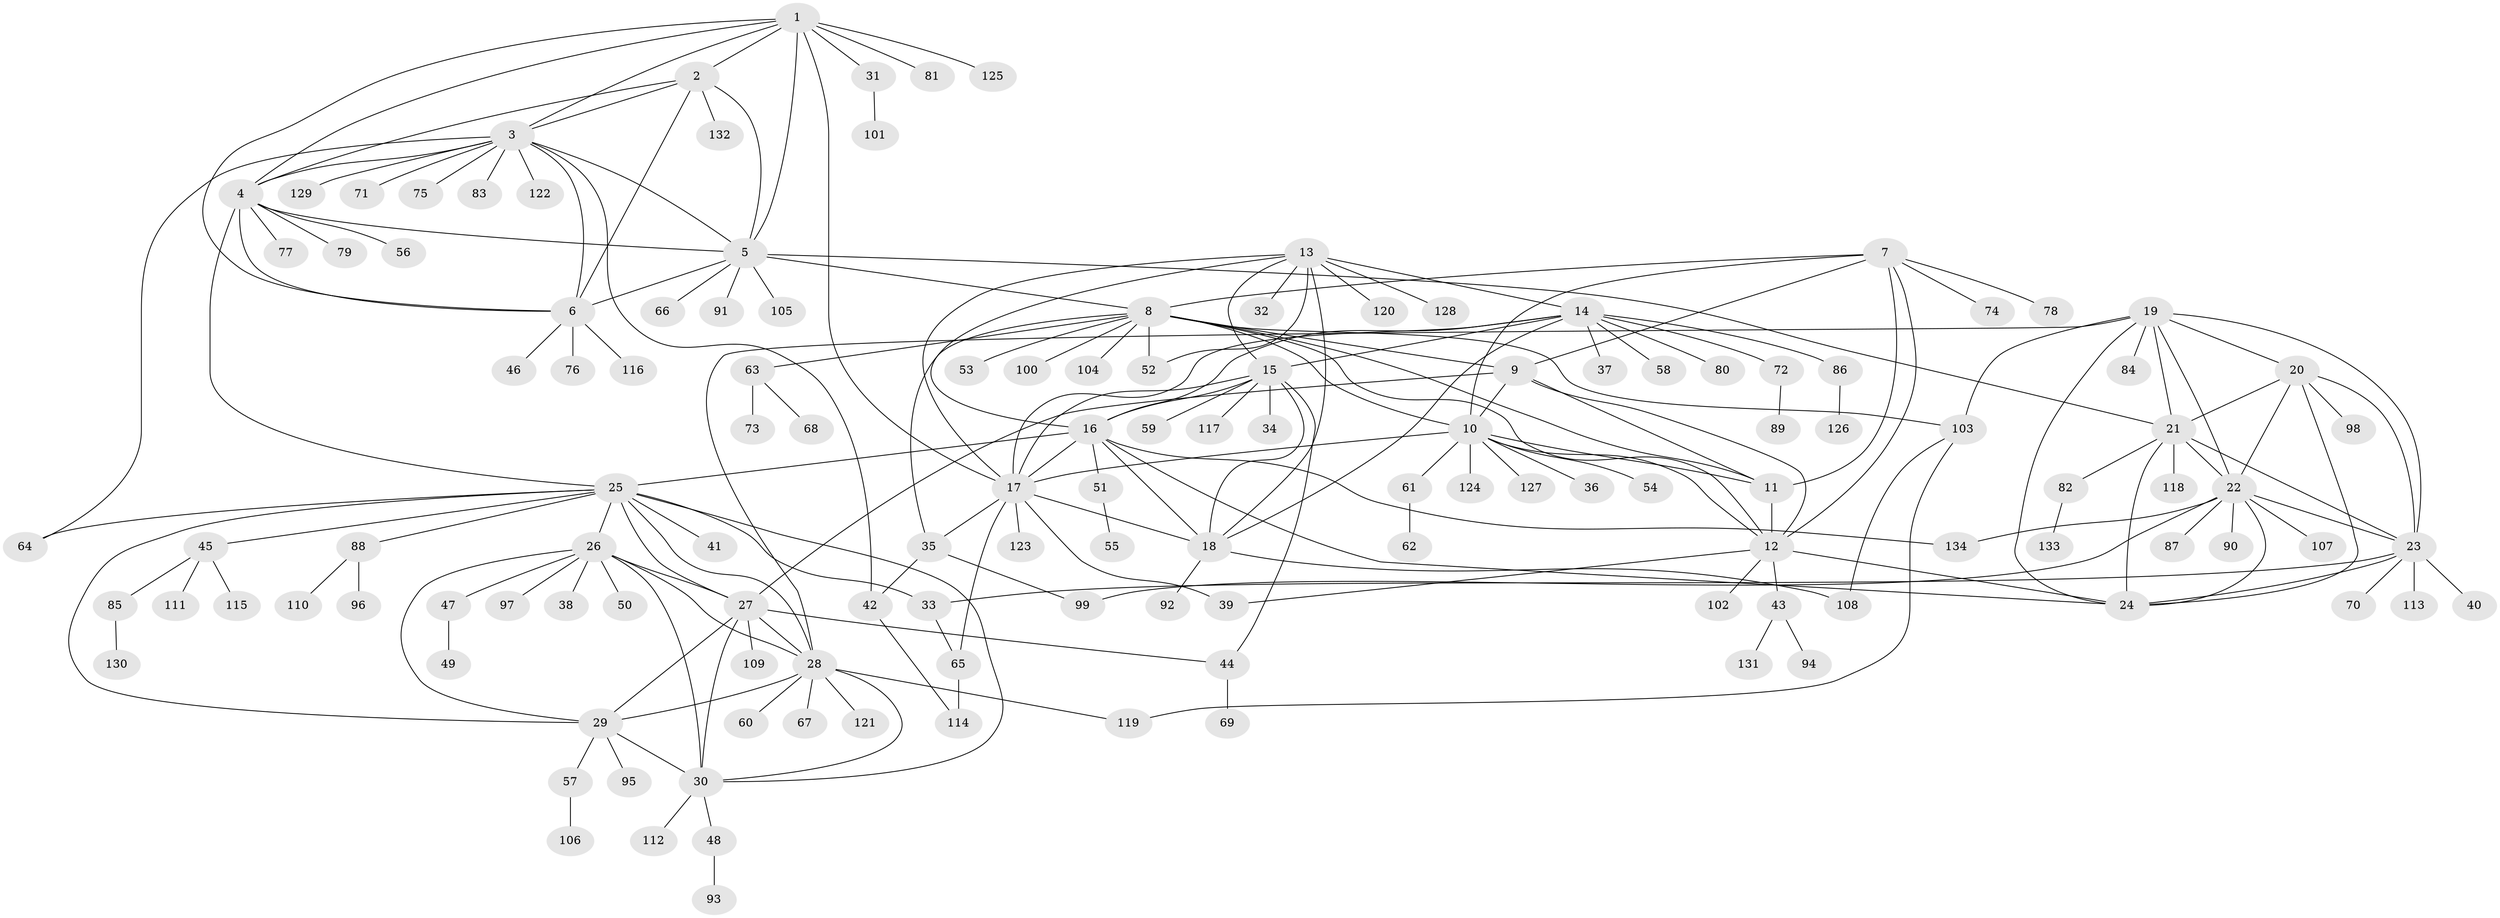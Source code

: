 // Generated by graph-tools (version 1.1) at 2025/15/03/09/25 04:15:51]
// undirected, 134 vertices, 203 edges
graph export_dot {
graph [start="1"]
  node [color=gray90,style=filled];
  1;
  2;
  3;
  4;
  5;
  6;
  7;
  8;
  9;
  10;
  11;
  12;
  13;
  14;
  15;
  16;
  17;
  18;
  19;
  20;
  21;
  22;
  23;
  24;
  25;
  26;
  27;
  28;
  29;
  30;
  31;
  32;
  33;
  34;
  35;
  36;
  37;
  38;
  39;
  40;
  41;
  42;
  43;
  44;
  45;
  46;
  47;
  48;
  49;
  50;
  51;
  52;
  53;
  54;
  55;
  56;
  57;
  58;
  59;
  60;
  61;
  62;
  63;
  64;
  65;
  66;
  67;
  68;
  69;
  70;
  71;
  72;
  73;
  74;
  75;
  76;
  77;
  78;
  79;
  80;
  81;
  82;
  83;
  84;
  85;
  86;
  87;
  88;
  89;
  90;
  91;
  92;
  93;
  94;
  95;
  96;
  97;
  98;
  99;
  100;
  101;
  102;
  103;
  104;
  105;
  106;
  107;
  108;
  109;
  110;
  111;
  112;
  113;
  114;
  115;
  116;
  117;
  118;
  119;
  120;
  121;
  122;
  123;
  124;
  125;
  126;
  127;
  128;
  129;
  130;
  131;
  132;
  133;
  134;
  1 -- 2;
  1 -- 3;
  1 -- 4;
  1 -- 5;
  1 -- 6;
  1 -- 17;
  1 -- 31;
  1 -- 81;
  1 -- 125;
  2 -- 3;
  2 -- 4;
  2 -- 5;
  2 -- 6;
  2 -- 132;
  3 -- 4;
  3 -- 5;
  3 -- 6;
  3 -- 42;
  3 -- 64;
  3 -- 71;
  3 -- 75;
  3 -- 83;
  3 -- 122;
  3 -- 129;
  4 -- 5;
  4 -- 6;
  4 -- 25;
  4 -- 56;
  4 -- 77;
  4 -- 79;
  5 -- 6;
  5 -- 8;
  5 -- 21;
  5 -- 66;
  5 -- 91;
  5 -- 105;
  6 -- 46;
  6 -- 76;
  6 -- 116;
  7 -- 8;
  7 -- 9;
  7 -- 10;
  7 -- 11;
  7 -- 12;
  7 -- 74;
  7 -- 78;
  8 -- 9;
  8 -- 10;
  8 -- 11;
  8 -- 12;
  8 -- 35;
  8 -- 52;
  8 -- 53;
  8 -- 63;
  8 -- 100;
  8 -- 103;
  8 -- 104;
  9 -- 10;
  9 -- 11;
  9 -- 12;
  9 -- 27;
  10 -- 11;
  10 -- 12;
  10 -- 17;
  10 -- 36;
  10 -- 54;
  10 -- 61;
  10 -- 124;
  10 -- 127;
  11 -- 12;
  12 -- 24;
  12 -- 39;
  12 -- 43;
  12 -- 102;
  13 -- 14;
  13 -- 15;
  13 -- 16;
  13 -- 17;
  13 -- 18;
  13 -- 32;
  13 -- 52;
  13 -- 120;
  13 -- 128;
  14 -- 15;
  14 -- 16;
  14 -- 17;
  14 -- 18;
  14 -- 37;
  14 -- 58;
  14 -- 72;
  14 -- 80;
  14 -- 86;
  15 -- 16;
  15 -- 17;
  15 -- 18;
  15 -- 34;
  15 -- 44;
  15 -- 59;
  15 -- 117;
  16 -- 17;
  16 -- 18;
  16 -- 24;
  16 -- 25;
  16 -- 51;
  16 -- 134;
  17 -- 18;
  17 -- 35;
  17 -- 39;
  17 -- 65;
  17 -- 123;
  18 -- 92;
  18 -- 108;
  19 -- 20;
  19 -- 21;
  19 -- 22;
  19 -- 23;
  19 -- 24;
  19 -- 28;
  19 -- 84;
  19 -- 103;
  20 -- 21;
  20 -- 22;
  20 -- 23;
  20 -- 24;
  20 -- 98;
  21 -- 22;
  21 -- 23;
  21 -- 24;
  21 -- 82;
  21 -- 118;
  22 -- 23;
  22 -- 24;
  22 -- 87;
  22 -- 90;
  22 -- 99;
  22 -- 107;
  22 -- 134;
  23 -- 24;
  23 -- 33;
  23 -- 40;
  23 -- 70;
  23 -- 113;
  25 -- 26;
  25 -- 27;
  25 -- 28;
  25 -- 29;
  25 -- 30;
  25 -- 33;
  25 -- 41;
  25 -- 45;
  25 -- 64;
  25 -- 88;
  26 -- 27;
  26 -- 28;
  26 -- 29;
  26 -- 30;
  26 -- 38;
  26 -- 47;
  26 -- 50;
  26 -- 97;
  27 -- 28;
  27 -- 29;
  27 -- 30;
  27 -- 44;
  27 -- 109;
  28 -- 29;
  28 -- 30;
  28 -- 60;
  28 -- 67;
  28 -- 119;
  28 -- 121;
  29 -- 30;
  29 -- 57;
  29 -- 95;
  30 -- 48;
  30 -- 112;
  31 -- 101;
  33 -- 65;
  35 -- 42;
  35 -- 99;
  42 -- 114;
  43 -- 94;
  43 -- 131;
  44 -- 69;
  45 -- 85;
  45 -- 111;
  45 -- 115;
  47 -- 49;
  48 -- 93;
  51 -- 55;
  57 -- 106;
  61 -- 62;
  63 -- 68;
  63 -- 73;
  65 -- 114;
  72 -- 89;
  82 -- 133;
  85 -- 130;
  86 -- 126;
  88 -- 96;
  88 -- 110;
  103 -- 108;
  103 -- 119;
}

